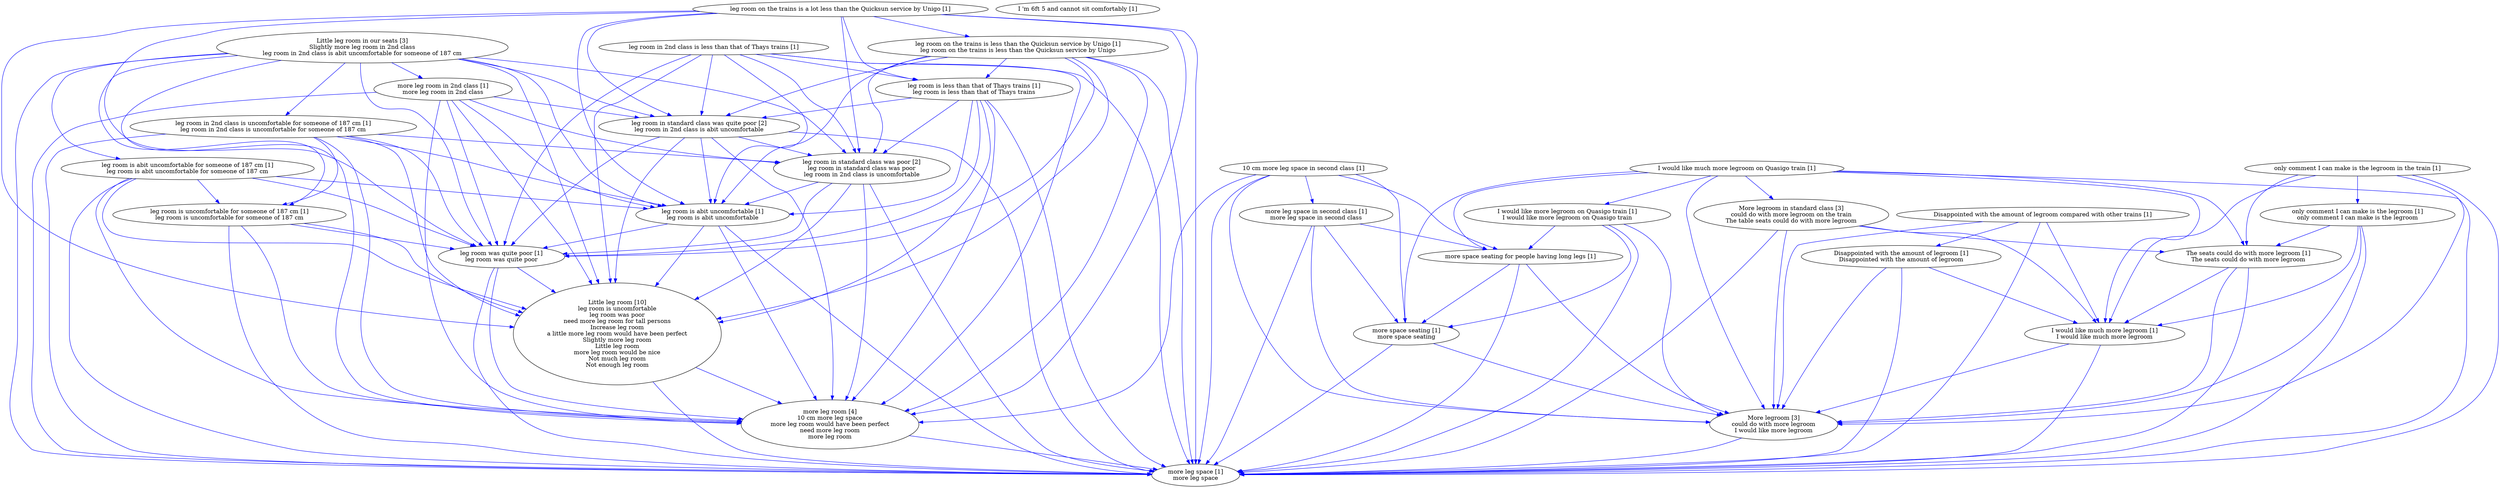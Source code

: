 digraph collapsedGraph {
"Little leg room [10]\nleg room is uncomfortable\nleg room was poor\nneed more leg room for tall persons\nIncrease leg room\na little more leg room would have been perfect\nSlightly more leg room\nLittle leg room\nmore leg room would be nice\nNot much leg room\nNot enough leg room""leg room in standard class was poor [2]\nleg room in standard class was poor\nleg room in 2nd class is uncomfortable""More legroom in standard class [3]\ncould do with more legroom on the train\nThe table seats could do with more legroom""leg room in standard class was quite poor [2]\nleg room in 2nd class is abit uncomfortable""More legroom [3]\ncould do with more legroom\nI would like more legroom""more leg room [4]\n10 cm more leg space\nmore leg room would have been perfect\nneed more leg room\nmore leg room""Little leg room in our seats [3]\nSlightly more leg room in 2nd class\nleg room in 2nd class is abit uncomfortable for someone of 187 cm""10 cm more leg space in second class [1]""more leg space in second class [1]\nmore leg space in second class""more leg space [1]\nmore leg space""Disappointed with the amount of legroom compared with other trains [1]""Disappointed with the amount of legroom [1]\nDisappointed with the amount of legroom""I 'm 6ft 5 and cannot sit comfortably [1]""I would like much more legroom on Quasigo train [1]""I would like more legroom on Quasigo train [1]\nI would like more legroom on Quasigo train""I would like much more legroom [1]\nI would like much more legroom""more leg room in 2nd class [1]\nmore leg room in 2nd class""The seats could do with more legroom [1]\nThe seats could do with more legroom""leg room is abit uncomfortable for someone of 187 cm [1]\nleg room is abit uncomfortable for someone of 187 cm""leg room is abit uncomfortable [1]\nleg room is abit uncomfortable""leg room is uncomfortable for someone of 187 cm [1]\nleg room is uncomfortable for someone of 187 cm""leg room in 2nd class is uncomfortable for someone of 187 cm [1]\nleg room in 2nd class is uncomfortable for someone of 187 cm""leg room in 2nd class is less than that of Thays trains [1]""leg room is less than that of Thays trains [1]\nleg room is less than that of Thays trains""leg room was quite poor [1]\nleg room was quite poor""leg room on the trains is a lot less than the Quicksun service by Unigo [1]""leg room on the trains is less than the Quicksun service by Unigo [1]\nleg room on the trains is less than the Quicksun service by Unigo""more space seating for people having long legs [1]""more space seating [1]\nmore space seating""only comment I can make is the legroom in the train [1]""only comment I can make is the legroom [1]\nonly comment I can make is the legroom""leg room in standard class was poor [2]\nleg room in standard class was poor\nleg room in 2nd class is uncomfortable" -> "more leg room [4]\n10 cm more leg space\nmore leg room would have been perfect\nneed more leg room\nmore leg room" [color=blue]
"Little leg room in our seats [3]\nSlightly more leg room in 2nd class\nleg room in 2nd class is abit uncomfortable for someone of 187 cm" -> "leg room is abit uncomfortable [1]\nleg room is abit uncomfortable" [color=blue]
"leg room in standard class was poor [2]\nleg room in standard class was poor\nleg room in 2nd class is uncomfortable" -> "Little leg room [10]\nleg room is uncomfortable\nleg room was poor\nneed more leg room for tall persons\nIncrease leg room\na little more leg room would have been perfect\nSlightly more leg room\nLittle leg room\nmore leg room would be nice\nNot much leg room\nNot enough leg room" [color=blue]
"Little leg room [10]\nleg room is uncomfortable\nleg room was poor\nneed more leg room for tall persons\nIncrease leg room\na little more leg room would have been perfect\nSlightly more leg room\nLittle leg room\nmore leg room would be nice\nNot much leg room\nNot enough leg room" -> "more leg room [4]\n10 cm more leg space\nmore leg room would have been perfect\nneed more leg room\nmore leg room" [color=blue]
"I would like much more legroom [1]\nI would like much more legroom" -> "more leg space [1]\nmore leg space" [color=blue]
"leg room in standard class was quite poor [2]\nleg room in 2nd class is abit uncomfortable" -> "more leg space [1]\nmore leg space" [color=blue]
"More legroom in standard class [3]\ncould do with more legroom on the train\nThe table seats could do with more legroom" -> "More legroom [3]\ncould do with more legroom\nI would like more legroom" [color=blue]
"More legroom in standard class [3]\ncould do with more legroom on the train\nThe table seats could do with more legroom" -> "The seats could do with more legroom [1]\nThe seats could do with more legroom" [color=blue]
"Disappointed with the amount of legroom [1]\nDisappointed with the amount of legroom" -> "More legroom [3]\ncould do with more legroom\nI would like more legroom" [color=blue]
"Little leg room [10]\nleg room is uncomfortable\nleg room was poor\nneed more leg room for tall persons\nIncrease leg room\na little more leg room would have been perfect\nSlightly more leg room\nLittle leg room\nmore leg room would be nice\nNot much leg room\nNot enough leg room" -> "more leg space [1]\nmore leg space" [color=blue]
"leg room in standard class was poor [2]\nleg room in standard class was poor\nleg room in 2nd class is uncomfortable" -> "more leg space [1]\nmore leg space" [color=blue]
"leg room in standard class was quite poor [2]\nleg room in 2nd class is abit uncomfortable" -> "leg room is abit uncomfortable [1]\nleg room is abit uncomfortable" [color=blue]
"leg room in 2nd class is uncomfortable for someone of 187 cm [1]\nleg room in 2nd class is uncomfortable for someone of 187 cm" -> "more leg room [4]\n10 cm more leg space\nmore leg room would have been perfect\nneed more leg room\nmore leg room" [color=blue]
"More legroom in standard class [3]\ncould do with more legroom on the train\nThe table seats could do with more legroom" -> "I would like much more legroom [1]\nI would like much more legroom" [color=blue]
"More legroom in standard class [3]\ncould do with more legroom on the train\nThe table seats could do with more legroom" -> "more leg space [1]\nmore leg space" [color=blue]
"leg room in 2nd class is less than that of Thays trains [1]" -> "leg room is abit uncomfortable [1]\nleg room is abit uncomfortable" [color=blue]
"Little leg room in our seats [3]\nSlightly more leg room in 2nd class\nleg room in 2nd class is abit uncomfortable for someone of 187 cm" -> "leg room in standard class was poor [2]\nleg room in standard class was poor\nleg room in 2nd class is uncomfortable" [color=blue]
"only comment I can make is the legroom [1]\nonly comment I can make is the legroom" -> "I would like much more legroom [1]\nI would like much more legroom" [color=blue]
"Little leg room in our seats [3]\nSlightly more leg room in 2nd class\nleg room in 2nd class is abit uncomfortable for someone of 187 cm" -> "more leg space [1]\nmore leg space" [color=blue]
"Disappointed with the amount of legroom compared with other trains [1]" -> "More legroom [3]\ncould do with more legroom\nI would like more legroom" [color=blue]
"The seats could do with more legroom [1]\nThe seats could do with more legroom" -> "More legroom [3]\ncould do with more legroom\nI would like more legroom" [color=blue]
"leg room is abit uncomfortable for someone of 187 cm [1]\nleg room is abit uncomfortable for someone of 187 cm" -> "leg room was quite poor [1]\nleg room was quite poor" [color=blue]
"leg room is abit uncomfortable for someone of 187 cm [1]\nleg room is abit uncomfortable for someone of 187 cm" -> "Little leg room [10]\nleg room is uncomfortable\nleg room was poor\nneed more leg room for tall persons\nIncrease leg room\na little more leg room would have been perfect\nSlightly more leg room\nLittle leg room\nmore leg room would be nice\nNot much leg room\nNot enough leg room" [color=blue]
"leg room is abit uncomfortable for someone of 187 cm [1]\nleg room is abit uncomfortable for someone of 187 cm" -> "more leg room [4]\n10 cm more leg space\nmore leg room would have been perfect\nneed more leg room\nmore leg room" [color=blue]
"leg room on the trains is less than the Quicksun service by Unigo [1]\nleg room on the trains is less than the Quicksun service by Unigo" -> "leg room is abit uncomfortable [1]\nleg room is abit uncomfortable" [color=blue]
"leg room on the trains is less than the Quicksun service by Unigo [1]\nleg room on the trains is less than the Quicksun service by Unigo" -> "more leg room [4]\n10 cm more leg space\nmore leg room would have been perfect\nneed more leg room\nmore leg room" [color=blue]
"more space seating for people having long legs [1]" -> "more leg space [1]\nmore leg space" [color=blue]
"leg room on the trains is less than the Quicksun service by Unigo [1]\nleg room on the trains is less than the Quicksun service by Unigo" -> "leg room in standard class was quite poor [2]\nleg room in 2nd class is abit uncomfortable" [color=blue]
"more space seating [1]\nmore space seating" -> "More legroom [3]\ncould do with more legroom\nI would like more legroom" [color=blue]
"Little leg room in our seats [3]\nSlightly more leg room in 2nd class\nleg room in 2nd class is abit uncomfortable for someone of 187 cm" -> "leg room was quite poor [1]\nleg room was quite poor" [color=blue]
"10 cm more leg space in second class [1]" -> "more space seating [1]\nmore space seating" [color=blue]
"more leg room in 2nd class [1]\nmore leg room in 2nd class" -> "leg room is abit uncomfortable [1]\nleg room is abit uncomfortable" [color=blue]
"10 cm more leg space in second class [1]" -> "more space seating for people having long legs [1]" [color=blue]
"I would like more legroom on Quasigo train [1]\nI would like more legroom on Quasigo train" -> "more leg space [1]\nmore leg space" [color=blue]
"more leg room in 2nd class [1]\nmore leg room in 2nd class" -> "more leg room [4]\n10 cm more leg space\nmore leg room would have been perfect\nneed more leg room\nmore leg room" [color=blue]
"leg room was quite poor [1]\nleg room was quite poor" -> "more leg room [4]\n10 cm more leg space\nmore leg room would have been perfect\nneed more leg room\nmore leg room" [color=blue]
"leg room on the trains is less than the Quicksun service by Unigo [1]\nleg room on the trains is less than the Quicksun service by Unigo" -> "more leg space [1]\nmore leg space" [color=blue]
"leg room on the trains is less than the Quicksun service by Unigo [1]\nleg room on the trains is less than the Quicksun service by Unigo" -> "leg room in standard class was poor [2]\nleg room in standard class was poor\nleg room in 2nd class is uncomfortable" [color=blue]
"I would like much more legroom [1]\nI would like much more legroom" -> "More legroom [3]\ncould do with more legroom\nI would like more legroom" [color=blue]
"more leg room in 2nd class [1]\nmore leg room in 2nd class" -> "leg room in standard class was quite poor [2]\nleg room in 2nd class is abit uncomfortable" [color=blue]
"leg room was quite poor [1]\nleg room was quite poor" -> "Little leg room [10]\nleg room is uncomfortable\nleg room was poor\nneed more leg room for tall persons\nIncrease leg room\na little more leg room would have been perfect\nSlightly more leg room\nLittle leg room\nmore leg room would be nice\nNot much leg room\nNot enough leg room" [color=blue]
"I would like more legroom on Quasigo train [1]\nI would like more legroom on Quasigo train" -> "more space seating for people having long legs [1]" [color=blue]
"10 cm more leg space in second class [1]" -> "More legroom [3]\ncould do with more legroom\nI would like more legroom" [color=blue]
"leg room on the trains is less than the Quicksun service by Unigo [1]\nleg room on the trains is less than the Quicksun service by Unigo" -> "leg room was quite poor [1]\nleg room was quite poor" [color=blue]
"leg room was quite poor [1]\nleg room was quite poor" -> "more leg space [1]\nmore leg space" [color=blue]
"leg room on the trains is less than the Quicksun service by Unigo [1]\nleg room on the trains is less than the Quicksun service by Unigo" -> "leg room is less than that of Thays trains [1]\nleg room is less than that of Thays trains" [color=blue]
"leg room on the trains is less than the Quicksun service by Unigo [1]\nleg room on the trains is less than the Quicksun service by Unigo" -> "Little leg room [10]\nleg room is uncomfortable\nleg room was poor\nneed more leg room for tall persons\nIncrease leg room\na little more leg room would have been perfect\nSlightly more leg room\nLittle leg room\nmore leg room would be nice\nNot much leg room\nNot enough leg room" [color=blue]
"I would like more legroom on Quasigo train [1]\nI would like more legroom on Quasigo train" -> "more space seating [1]\nmore space seating" [color=blue]
"I would like much more legroom on Quasigo train [1]" -> "more leg space [1]\nmore leg space" [color=blue]
"more leg room in 2nd class [1]\nmore leg room in 2nd class" -> "more leg space [1]\nmore leg space" [color=blue]
"The seats could do with more legroom [1]\nThe seats could do with more legroom" -> "more leg space [1]\nmore leg space" [color=blue]
"leg room in 2nd class is less than that of Thays trains [1]" -> "more leg space [1]\nmore leg space" [color=blue]
"leg room on the trains is a lot less than the Quicksun service by Unigo [1]" -> "leg room is abit uncomfortable [1]\nleg room is abit uncomfortable" [color=blue]
"I would like much more legroom on Quasigo train [1]" -> "More legroom in standard class [3]\ncould do with more legroom on the train\nThe table seats could do with more legroom" [color=blue]
"Disappointed with the amount of legroom [1]\nDisappointed with the amount of legroom" -> "I would like much more legroom [1]\nI would like much more legroom" [color=blue]
"leg room in 2nd class is less than that of Thays trains [1]" -> "leg room was quite poor [1]\nleg room was quite poor" [color=blue]
"leg room in 2nd class is less than that of Thays trains [1]" -> "Little leg room [10]\nleg room is uncomfortable\nleg room was poor\nneed more leg room for tall persons\nIncrease leg room\na little more leg room would have been perfect\nSlightly more leg room\nLittle leg room\nmore leg room would be nice\nNot much leg room\nNot enough leg room" [color=blue]
"leg room in 2nd class is less than that of Thays trains [1]" -> "leg room in standard class was poor [2]\nleg room in standard class was poor\nleg room in 2nd class is uncomfortable" [color=blue]
"more leg room in 2nd class [1]\nmore leg room in 2nd class" -> "leg room in standard class was poor [2]\nleg room in standard class was poor\nleg room in 2nd class is uncomfortable" [color=blue]
"leg room on the trains is a lot less than the Quicksun service by Unigo [1]" -> "more leg room [4]\n10 cm more leg space\nmore leg room would have been perfect\nneed more leg room\nmore leg room" [color=blue]
"more leg room in 2nd class [1]\nmore leg room in 2nd class" -> "leg room was quite poor [1]\nleg room was quite poor" [color=blue]
"leg room is less than that of Thays trains [1]\nleg room is less than that of Thays trains" -> "leg room is abit uncomfortable [1]\nleg room is abit uncomfortable" [color=blue]
"leg room is less than that of Thays trains [1]\nleg room is less than that of Thays trains" -> "leg room in standard class was quite poor [2]\nleg room in 2nd class is abit uncomfortable" [color=blue]
"leg room in 2nd class is less than that of Thays trains [1]" -> "more leg room [4]\n10 cm more leg space\nmore leg room would have been perfect\nneed more leg room\nmore leg room" [color=blue]
"leg room on the trains is a lot less than the Quicksun service by Unigo [1]" -> "leg room in standard class was quite poor [2]\nleg room in 2nd class is abit uncomfortable" [color=blue]
"more leg space in second class [1]\nmore leg space in second class" -> "more space seating for people having long legs [1]" [color=blue]
"The seats could do with more legroom [1]\nThe seats could do with more legroom" -> "I would like much more legroom [1]\nI would like much more legroom" [color=blue]
"more leg room [4]\n10 cm more leg space\nmore leg room would have been perfect\nneed more leg room\nmore leg room" -> "more leg space [1]\nmore leg space" [color=blue]
"leg room in 2nd class is less than that of Thays trains [1]" -> "leg room in standard class was quite poor [2]\nleg room in 2nd class is abit uncomfortable" [color=blue]
"more leg space in second class [1]\nmore leg space in second class" -> "more space seating [1]\nmore space seating" [color=blue]
"leg room on the trains is a lot less than the Quicksun service by Unigo [1]" -> "leg room in standard class was poor [2]\nleg room in standard class was poor\nleg room in 2nd class is uncomfortable" [color=blue]
"leg room on the trains is a lot less than the Quicksun service by Unigo [1]" -> "Little leg room [10]\nleg room is uncomfortable\nleg room was poor\nneed more leg room for tall persons\nIncrease leg room\na little more leg room would have been perfect\nSlightly more leg room\nLittle leg room\nmore leg room would be nice\nNot much leg room\nNot enough leg room" [color=blue]
"leg room on the trains is a lot less than the Quicksun service by Unigo [1]" -> "leg room is less than that of Thays trains [1]\nleg room is less than that of Thays trains" [color=blue]
"leg room on the trains is a lot less than the Quicksun service by Unigo [1]" -> "leg room was quite poor [1]\nleg room was quite poor" [color=blue]
"only comment I can make is the legroom in the train [1]" -> "More legroom [3]\ncould do with more legroom\nI would like more legroom" [color=blue]
"only comment I can make is the legroom in the train [1]" -> "The seats could do with more legroom [1]\nThe seats could do with more legroom" [color=blue]
"I would like much more legroom on Quasigo train [1]" -> "The seats could do with more legroom [1]\nThe seats could do with more legroom" [color=blue]
"I would like much more legroom on Quasigo train [1]" -> "More legroom [3]\ncould do with more legroom\nI would like more legroom" [color=blue]
"leg room on the trains is a lot less than the Quicksun service by Unigo [1]" -> "more leg space [1]\nmore leg space" [color=blue]
"more space seating [1]\nmore space seating" -> "more leg space [1]\nmore leg space" [color=blue]
"I would like more legroom on Quasigo train [1]\nI would like more legroom on Quasigo train" -> "More legroom [3]\ncould do with more legroom\nI would like more legroom" [color=blue]
"leg room is uncomfortable for someone of 187 cm [1]\nleg room is uncomfortable for someone of 187 cm" -> "more leg space [1]\nmore leg space" [color=blue]
"leg room in standard class was quite poor [2]\nleg room in 2nd class is abit uncomfortable" -> "more leg room [4]\n10 cm more leg space\nmore leg room would have been perfect\nneed more leg room\nmore leg room" [color=blue]
"leg room is abit uncomfortable [1]\nleg room is abit uncomfortable" -> "more leg space [1]\nmore leg space" [color=blue]
"only comment I can make is the legroom [1]\nonly comment I can make is the legroom" -> "More legroom [3]\ncould do with more legroom\nI would like more legroom" [color=blue]
"only comment I can make is the legroom [1]\nonly comment I can make is the legroom" -> "The seats could do with more legroom [1]\nThe seats could do with more legroom" [color=blue]
"more space seating for people having long legs [1]" -> "More legroom [3]\ncould do with more legroom\nI would like more legroom" [color=blue]
"leg room is abit uncomfortable for someone of 187 cm [1]\nleg room is abit uncomfortable for someone of 187 cm" -> "more leg space [1]\nmore leg space" [color=blue]
"leg room in standard class was quite poor [2]\nleg room in 2nd class is abit uncomfortable" -> "Little leg room [10]\nleg room is uncomfortable\nleg room was poor\nneed more leg room for tall persons\nIncrease leg room\na little more leg room would have been perfect\nSlightly more leg room\nLittle leg room\nmore leg room would be nice\nNot much leg room\nNot enough leg room" [color=blue]
"leg room in 2nd class is uncomfortable for someone of 187 cm [1]\nleg room in 2nd class is uncomfortable for someone of 187 cm" -> "more leg space [1]\nmore leg space" [color=blue]
"leg room is uncomfortable for someone of 187 cm [1]\nleg room is uncomfortable for someone of 187 cm" -> "leg room was quite poor [1]\nleg room was quite poor" [color=blue]
"leg room is uncomfortable for someone of 187 cm [1]\nleg room is uncomfortable for someone of 187 cm" -> "Little leg room [10]\nleg room is uncomfortable\nleg room was poor\nneed more leg room for tall persons\nIncrease leg room\na little more leg room would have been perfect\nSlightly more leg room\nLittle leg room\nmore leg room would be nice\nNot much leg room\nNot enough leg room" [color=blue]
"leg room in standard class was quite poor [2]\nleg room in 2nd class is abit uncomfortable" -> "leg room was quite poor [1]\nleg room was quite poor" [color=blue]
"Little leg room in our seats [3]\nSlightly more leg room in 2nd class\nleg room in 2nd class is abit uncomfortable for someone of 187 cm" -> "leg room in standard class was quite poor [2]\nleg room in 2nd class is abit uncomfortable" [color=blue]
"leg room in standard class was quite poor [2]\nleg room in 2nd class is abit uncomfortable" -> "leg room in standard class was poor [2]\nleg room in standard class was poor\nleg room in 2nd class is uncomfortable" [color=blue]
"leg room is abit uncomfortable [1]\nleg room is abit uncomfortable" -> "Little leg room [10]\nleg room is uncomfortable\nleg room was poor\nneed more leg room for tall persons\nIncrease leg room\na little more leg room would have been perfect\nSlightly more leg room\nLittle leg room\nmore leg room would be nice\nNot much leg room\nNot enough leg room" [color=blue]
"leg room is abit uncomfortable [1]\nleg room is abit uncomfortable" -> "leg room was quite poor [1]\nleg room was quite poor" [color=blue]
"leg room in 2nd class is uncomfortable for someone of 187 cm [1]\nleg room in 2nd class is uncomfortable for someone of 187 cm" -> "leg room was quite poor [1]\nleg room was quite poor" [color=blue]
"Little leg room in our seats [3]\nSlightly more leg room in 2nd class\nleg room in 2nd class is abit uncomfortable for someone of 187 cm" -> "more leg room in 2nd class [1]\nmore leg room in 2nd class" [color=blue]
"Little leg room in our seats [3]\nSlightly more leg room in 2nd class\nleg room in 2nd class is abit uncomfortable for someone of 187 cm" -> "more leg room [4]\n10 cm more leg space\nmore leg room would have been perfect\nneed more leg room\nmore leg room" [color=blue]
"leg room in 2nd class is uncomfortable for someone of 187 cm [1]\nleg room in 2nd class is uncomfortable for someone of 187 cm" -> "Little leg room [10]\nleg room is uncomfortable\nleg room was poor\nneed more leg room for tall persons\nIncrease leg room\na little more leg room would have been perfect\nSlightly more leg room\nLittle leg room\nmore leg room would be nice\nNot much leg room\nNot enough leg room" [color=blue]
"leg room is less than that of Thays trains [1]\nleg room is less than that of Thays trains" -> "more leg room [4]\n10 cm more leg space\nmore leg room would have been perfect\nneed more leg room\nmore leg room" [color=blue]
"only comment I can make is the legroom in the train [1]" -> "I would like much more legroom [1]\nI would like much more legroom" [color=blue]
"leg room is uncomfortable for someone of 187 cm [1]\nleg room is uncomfortable for someone of 187 cm" -> "more leg room [4]\n10 cm more leg space\nmore leg room would have been perfect\nneed more leg room\nmore leg room" [color=blue]
"leg room is less than that of Thays trains [1]\nleg room is less than that of Thays trains" -> "leg room in standard class was poor [2]\nleg room in standard class was poor\nleg room in 2nd class is uncomfortable" [color=blue]
"leg room is less than that of Thays trains [1]\nleg room is less than that of Thays trains" -> "leg room was quite poor [1]\nleg room was quite poor" [color=blue]
"leg room is less than that of Thays trains [1]\nleg room is less than that of Thays trains" -> "Little leg room [10]\nleg room is uncomfortable\nleg room was poor\nneed more leg room for tall persons\nIncrease leg room\na little more leg room would have been perfect\nSlightly more leg room\nLittle leg room\nmore leg room would be nice\nNot much leg room\nNot enough leg room" [color=blue]
"leg room is abit uncomfortable [1]\nleg room is abit uncomfortable" -> "more leg room [4]\n10 cm more leg space\nmore leg room would have been perfect\nneed more leg room\nmore leg room" [color=blue]
"More legroom [3]\ncould do with more legroom\nI would like more legroom" -> "more leg space [1]\nmore leg space" [color=blue]
"Disappointed with the amount of legroom compared with other trains [1]" -> "I would like much more legroom [1]\nI would like much more legroom" [color=blue]
"more leg space in second class [1]\nmore leg space in second class" -> "More legroom [3]\ncould do with more legroom\nI would like more legroom" [color=blue]
"leg room is less than that of Thays trains [1]\nleg room is less than that of Thays trains" -> "more leg space [1]\nmore leg space" [color=blue]
"Little leg room in our seats [3]\nSlightly more leg room in 2nd class\nleg room in 2nd class is abit uncomfortable for someone of 187 cm" -> "Little leg room [10]\nleg room is uncomfortable\nleg room was poor\nneed more leg room for tall persons\nIncrease leg room\na little more leg room would have been perfect\nSlightly more leg room\nLittle leg room\nmore leg room would be nice\nNot much leg room\nNot enough leg room" [color=blue]
"10 cm more leg space in second class [1]" -> "more leg space in second class [1]\nmore leg space in second class" [color=blue]
"more leg space in second class [1]\nmore leg space in second class" -> "more leg space [1]\nmore leg space" [color=blue]
"10 cm more leg space in second class [1]" -> "more leg space [1]\nmore leg space" [color=blue]
"Disappointed with the amount of legroom compared with other trains [1]" -> "Disappointed with the amount of legroom [1]\nDisappointed with the amount of legroom" [color=blue]
"I would like much more legroom on Quasigo train [1]" -> "I would like more legroom on Quasigo train [1]\nI would like more legroom on Quasigo train" [color=blue]
"I would like much more legroom on Quasigo train [1]" -> "I would like much more legroom [1]\nI would like much more legroom" [color=blue]
"leg room is abit uncomfortable for someone of 187 cm [1]\nleg room is abit uncomfortable for someone of 187 cm" -> "leg room is abit uncomfortable [1]\nleg room is abit uncomfortable" [color=blue]
"leg room is abit uncomfortable for someone of 187 cm [1]\nleg room is abit uncomfortable for someone of 187 cm" -> "leg room is uncomfortable for someone of 187 cm [1]\nleg room is uncomfortable for someone of 187 cm" [color=blue]
"leg room in 2nd class is uncomfortable for someone of 187 cm [1]\nleg room in 2nd class is uncomfortable for someone of 187 cm" -> "leg room is uncomfortable for someone of 187 cm [1]\nleg room is uncomfortable for someone of 187 cm" [color=blue]
"leg room in 2nd class is less than that of Thays trains [1]" -> "leg room is less than that of Thays trains [1]\nleg room is less than that of Thays trains" [color=blue]
"leg room on the trains is a lot less than the Quicksun service by Unigo [1]" -> "leg room on the trains is less than the Quicksun service by Unigo [1]\nleg room on the trains is less than the Quicksun service by Unigo" [color=blue]
"more space seating for people having long legs [1]" -> "more space seating [1]\nmore space seating" [color=blue]
"only comment I can make is the legroom in the train [1]" -> "only comment I can make is the legroom [1]\nonly comment I can make is the legroom" [color=blue]
"10 cm more leg space in second class [1]" -> "more leg room [4]\n10 cm more leg space\nmore leg room would have been perfect\nneed more leg room\nmore leg room" [color=blue]
"Disappointed with the amount of legroom compared with other trains [1]" -> "more leg space [1]\nmore leg space" [color=blue]
"Disappointed with the amount of legroom [1]\nDisappointed with the amount of legroom" -> "more leg space [1]\nmore leg space" [color=blue]
"I would like much more legroom on Quasigo train [1]" -> "more space seating for people having long legs [1]" [color=blue]
"I would like much more legroom on Quasigo train [1]" -> "more space seating [1]\nmore space seating" [color=blue]
"Little leg room in our seats [3]\nSlightly more leg room in 2nd class\nleg room in 2nd class is abit uncomfortable for someone of 187 cm" -> "leg room is uncomfortable for someone of 187 cm [1]\nleg room is uncomfortable for someone of 187 cm" [color=blue]
"Little leg room in our seats [3]\nSlightly more leg room in 2nd class\nleg room in 2nd class is abit uncomfortable for someone of 187 cm" -> "leg room in 2nd class is uncomfortable for someone of 187 cm [1]\nleg room in 2nd class is uncomfortable for someone of 187 cm" [color=blue]
"Little leg room in our seats [3]\nSlightly more leg room in 2nd class\nleg room in 2nd class is abit uncomfortable for someone of 187 cm" -> "leg room is abit uncomfortable for someone of 187 cm [1]\nleg room is abit uncomfortable for someone of 187 cm" [color=blue]
"more leg room in 2nd class [1]\nmore leg room in 2nd class" -> "Little leg room [10]\nleg room is uncomfortable\nleg room was poor\nneed more leg room for tall persons\nIncrease leg room\na little more leg room would have been perfect\nSlightly more leg room\nLittle leg room\nmore leg room would be nice\nNot much leg room\nNot enough leg room" [color=blue]
"leg room in standard class was poor [2]\nleg room in standard class was poor\nleg room in 2nd class is uncomfortable" -> "leg room is abit uncomfortable [1]\nleg room is abit uncomfortable" [color=blue]
"leg room in 2nd class is uncomfortable for someone of 187 cm [1]\nleg room in 2nd class is uncomfortable for someone of 187 cm" -> "leg room in standard class was poor [2]\nleg room in standard class was poor\nleg room in 2nd class is uncomfortable" [color=blue]
"leg room in 2nd class is uncomfortable for someone of 187 cm [1]\nleg room in 2nd class is uncomfortable for someone of 187 cm" -> "leg room is abit uncomfortable [1]\nleg room is abit uncomfortable" [color=blue]
"leg room in standard class was poor [2]\nleg room in standard class was poor\nleg room in 2nd class is uncomfortable" -> "leg room was quite poor [1]\nleg room was quite poor" [color=blue]
"only comment I can make is the legroom in the train [1]" -> "more leg space [1]\nmore leg space" [color=blue]
"only comment I can make is the legroom [1]\nonly comment I can make is the legroom" -> "more leg space [1]\nmore leg space" [color=blue]
}